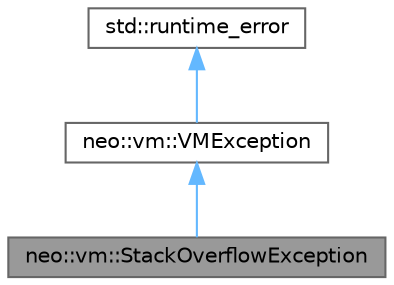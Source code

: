 digraph "neo::vm::StackOverflowException"
{
 // LATEX_PDF_SIZE
  bgcolor="transparent";
  edge [fontname=Helvetica,fontsize=10,labelfontname=Helvetica,labelfontsize=10];
  node [fontname=Helvetica,fontsize=10,shape=box,height=0.2,width=0.4];
  Node1 [id="Node000001",label="neo::vm::StackOverflowException",height=0.2,width=0.4,color="gray40", fillcolor="grey60", style="filled", fontcolor="black",tooltip="Exception thrown when a stack overflow occurs."];
  Node2 -> Node1 [id="edge3_Node000001_Node000002",dir="back",color="steelblue1",style="solid",tooltip=" "];
  Node2 [id="Node000002",label="neo::vm::VMException",height=0.2,width=0.4,color="gray40", fillcolor="white", style="filled",URL="$classneo_1_1vm_1_1_v_m_exception.html",tooltip="Base class for all VM exceptions."];
  Node3 -> Node2 [id="edge4_Node000002_Node000003",dir="back",color="steelblue1",style="solid",tooltip=" "];
  Node3 [id="Node000003",label="std::runtime_error",height=0.2,width=0.4,color="gray40", fillcolor="white", style="filled",tooltip=" "];
}
